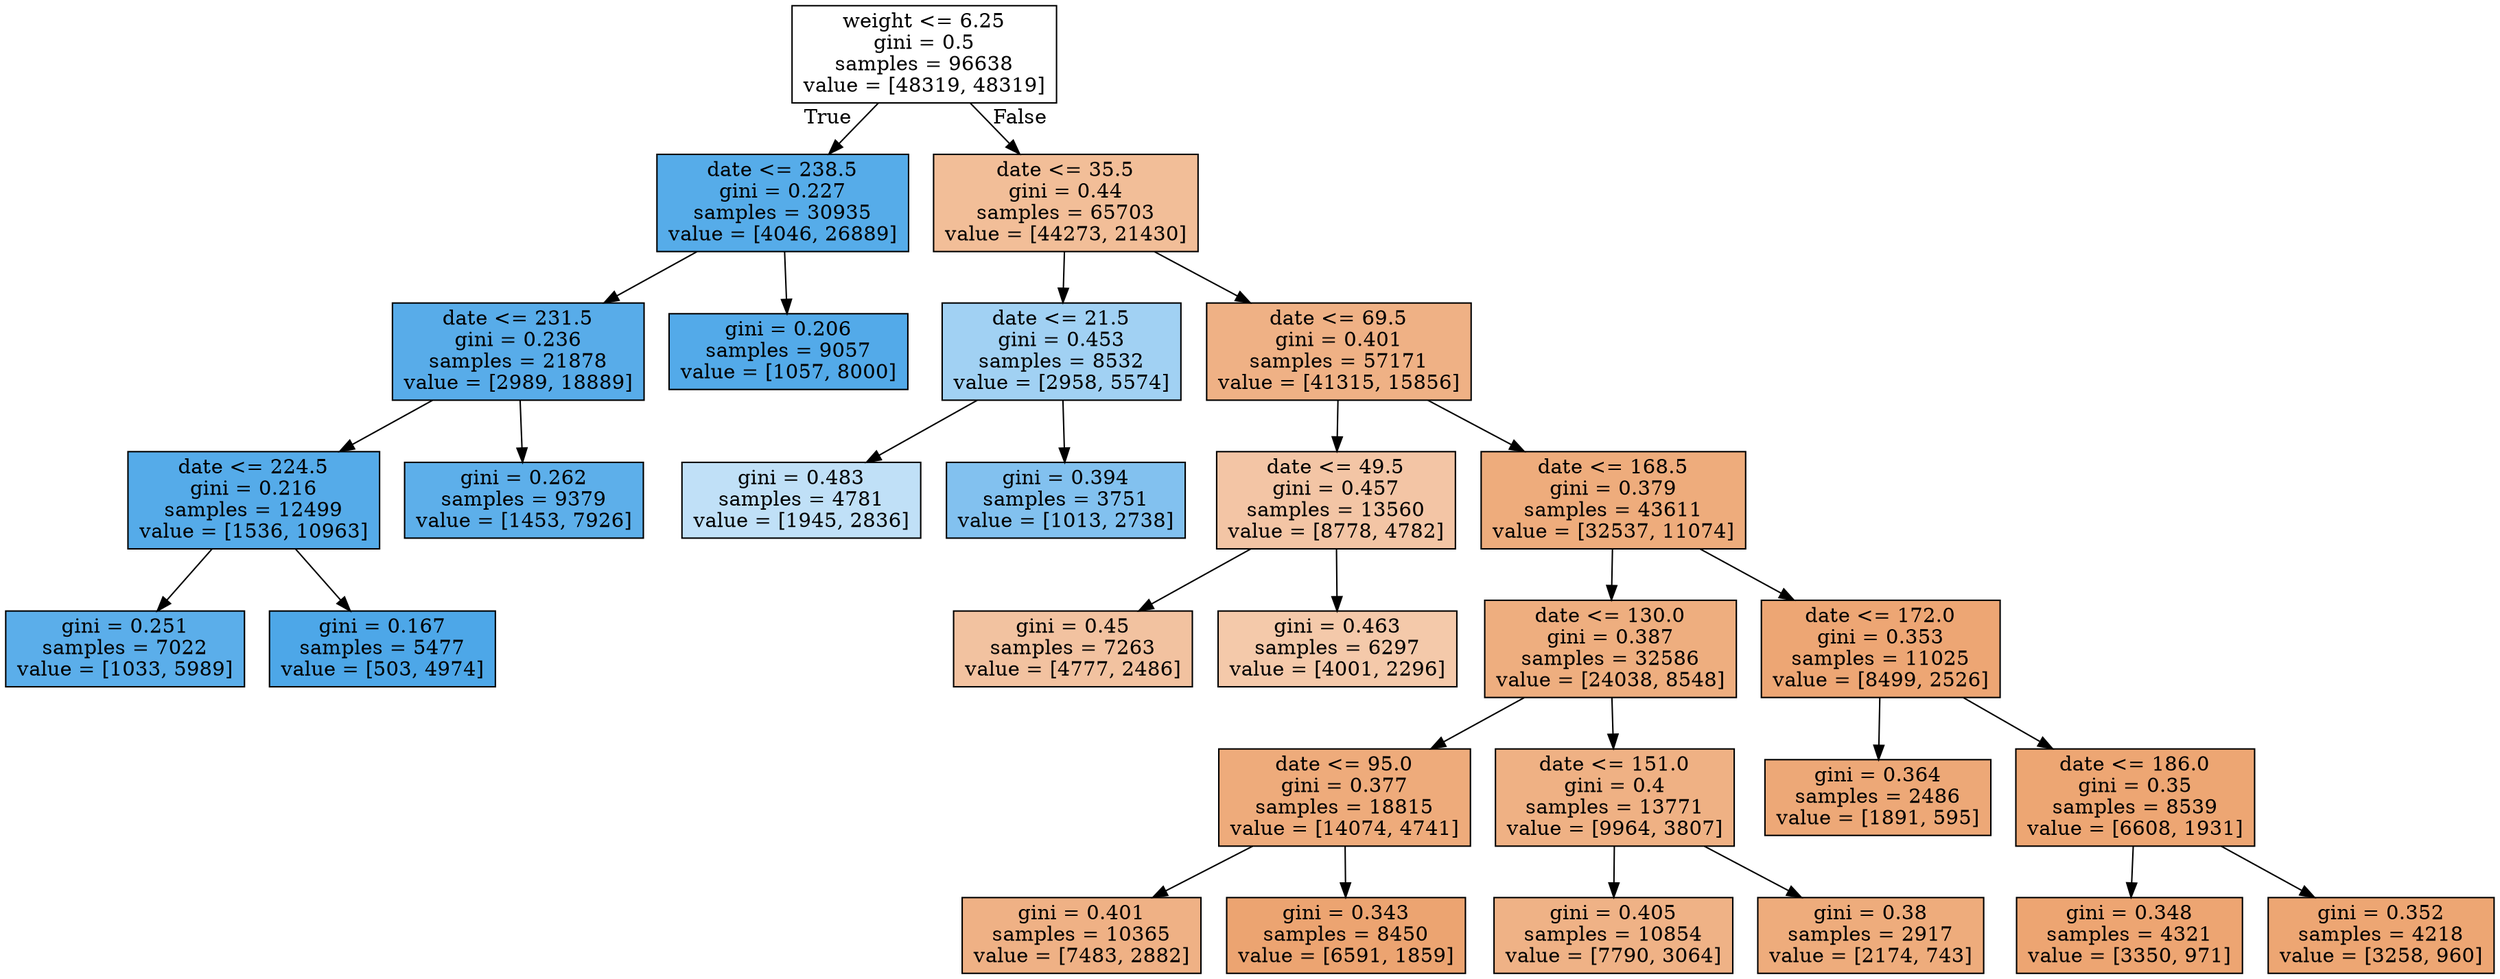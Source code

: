 digraph Tree {
node [shape=box, style="filled", color="black"] ;
0 [label="weight <= 6.25\ngini = 0.5\nsamples = 96638\nvalue = [48319, 48319]", fillcolor="#e5813900"] ;
1 [label="date <= 238.5\ngini = 0.227\nsamples = 30935\nvalue = [4046, 26889]", fillcolor="#399de5d9"] ;
0 -> 1 [labeldistance=2.5, labelangle=45, headlabel="True"] ;
2 [label="date <= 231.5\ngini = 0.236\nsamples = 21878\nvalue = [2989, 18889]", fillcolor="#399de5d7"] ;
1 -> 2 ;
3 [label="date <= 224.5\ngini = 0.216\nsamples = 12499\nvalue = [1536, 10963]", fillcolor="#399de5db"] ;
2 -> 3 ;
4 [label="gini = 0.251\nsamples = 7022\nvalue = [1033, 5989]", fillcolor="#399de5d3"] ;
3 -> 4 ;
5 [label="gini = 0.167\nsamples = 5477\nvalue = [503, 4974]", fillcolor="#399de5e5"] ;
3 -> 5 ;
6 [label="gini = 0.262\nsamples = 9379\nvalue = [1453, 7926]", fillcolor="#399de5d0"] ;
2 -> 6 ;
7 [label="gini = 0.206\nsamples = 9057\nvalue = [1057, 8000]", fillcolor="#399de5dd"] ;
1 -> 7 ;
8 [label="date <= 35.5\ngini = 0.44\nsamples = 65703\nvalue = [44273, 21430]", fillcolor="#e5813984"] ;
0 -> 8 [labeldistance=2.5, labelangle=-45, headlabel="False"] ;
9 [label="date <= 21.5\ngini = 0.453\nsamples = 8532\nvalue = [2958, 5574]", fillcolor="#399de578"] ;
8 -> 9 ;
10 [label="gini = 0.483\nsamples = 4781\nvalue = [1945, 2836]", fillcolor="#399de550"] ;
9 -> 10 ;
11 [label="gini = 0.394\nsamples = 3751\nvalue = [1013, 2738]", fillcolor="#399de5a1"] ;
9 -> 11 ;
12 [label="date <= 69.5\ngini = 0.401\nsamples = 57171\nvalue = [41315, 15856]", fillcolor="#e581399d"] ;
8 -> 12 ;
13 [label="date <= 49.5\ngini = 0.457\nsamples = 13560\nvalue = [8778, 4782]", fillcolor="#e5813974"] ;
12 -> 13 ;
14 [label="gini = 0.45\nsamples = 7263\nvalue = [4777, 2486]", fillcolor="#e581397a"] ;
13 -> 14 ;
15 [label="gini = 0.463\nsamples = 6297\nvalue = [4001, 2296]", fillcolor="#e581396d"] ;
13 -> 15 ;
16 [label="date <= 168.5\ngini = 0.379\nsamples = 43611\nvalue = [32537, 11074]", fillcolor="#e58139a8"] ;
12 -> 16 ;
17 [label="date <= 130.0\ngini = 0.387\nsamples = 32586\nvalue = [24038, 8548]", fillcolor="#e58139a4"] ;
16 -> 17 ;
18 [label="date <= 95.0\ngini = 0.377\nsamples = 18815\nvalue = [14074, 4741]", fillcolor="#e58139a9"] ;
17 -> 18 ;
19 [label="gini = 0.401\nsamples = 10365\nvalue = [7483, 2882]", fillcolor="#e581399d"] ;
18 -> 19 ;
20 [label="gini = 0.343\nsamples = 8450\nvalue = [6591, 1859]", fillcolor="#e58139b7"] ;
18 -> 20 ;
21 [label="date <= 151.0\ngini = 0.4\nsamples = 13771\nvalue = [9964, 3807]", fillcolor="#e581399e"] ;
17 -> 21 ;
22 [label="gini = 0.405\nsamples = 10854\nvalue = [7790, 3064]", fillcolor="#e581399b"] ;
21 -> 22 ;
23 [label="gini = 0.38\nsamples = 2917\nvalue = [2174, 743]", fillcolor="#e58139a8"] ;
21 -> 23 ;
24 [label="date <= 172.0\ngini = 0.353\nsamples = 11025\nvalue = [8499, 2526]", fillcolor="#e58139b3"] ;
16 -> 24 ;
25 [label="gini = 0.364\nsamples = 2486\nvalue = [1891, 595]", fillcolor="#e58139af"] ;
24 -> 25 ;
26 [label="date <= 186.0\ngini = 0.35\nsamples = 8539\nvalue = [6608, 1931]", fillcolor="#e58139b4"] ;
24 -> 26 ;
27 [label="gini = 0.348\nsamples = 4321\nvalue = [3350, 971]", fillcolor="#e58139b5"] ;
26 -> 27 ;
28 [label="gini = 0.352\nsamples = 4218\nvalue = [3258, 960]", fillcolor="#e58139b4"] ;
26 -> 28 ;
}